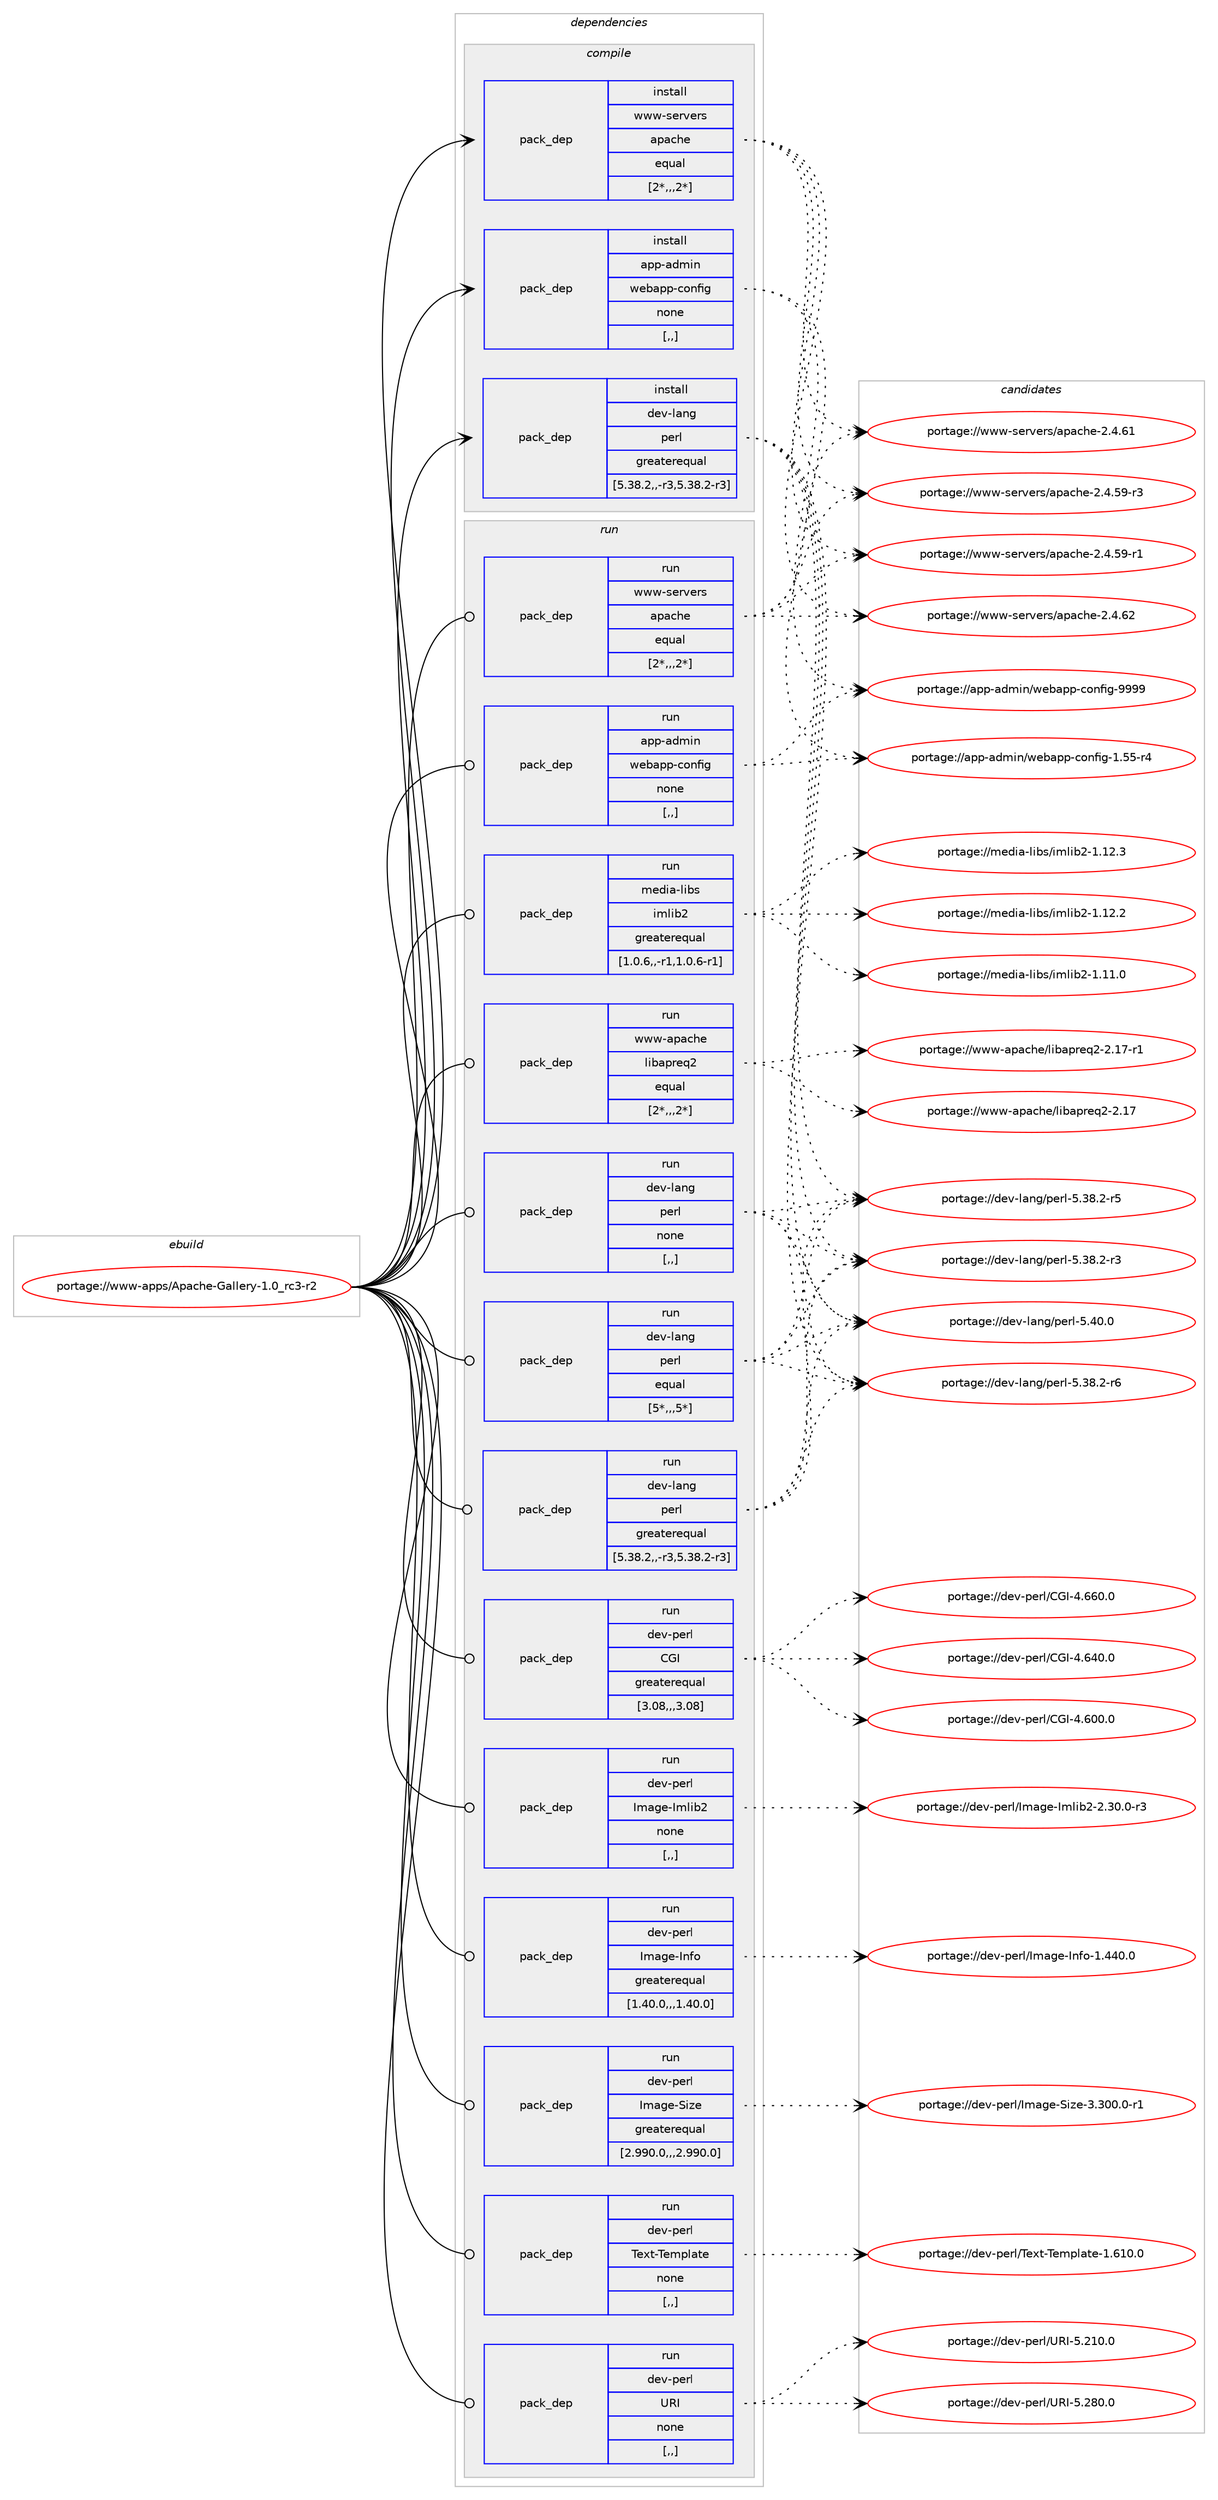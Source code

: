 digraph prolog {

# *************
# Graph options
# *************

newrank=true;
concentrate=true;
compound=true;
graph [rankdir=LR,fontname=Helvetica,fontsize=10,ranksep=1.5];#, ranksep=2.5, nodesep=0.2];
edge  [arrowhead=vee];
node  [fontname=Helvetica,fontsize=10];

# **********
# The ebuild
# **********

subgraph cluster_leftcol {
color=gray;
label=<<i>ebuild</i>>;
id [label="portage://www-apps/Apache-Gallery-1.0_rc3-r2", color=red, width=4, href="../www-apps/Apache-Gallery-1.0_rc3-r2.svg"];
}

# ****************
# The dependencies
# ****************

subgraph cluster_midcol {
color=gray;
label=<<i>dependencies</i>>;
subgraph cluster_compile {
fillcolor="#eeeeee";
style=filled;
label=<<i>compile</i>>;
subgraph pack323913 {
dependency445994 [label=<<TABLE BORDER="0" CELLBORDER="1" CELLSPACING="0" CELLPADDING="4" WIDTH="220"><TR><TD ROWSPAN="6" CELLPADDING="30">pack_dep</TD></TR><TR><TD WIDTH="110">install</TD></TR><TR><TD>app-admin</TD></TR><TR><TD>webapp-config</TD></TR><TR><TD>none</TD></TR><TR><TD>[,,]</TD></TR></TABLE>>, shape=none, color=blue];
}
id:e -> dependency445994:w [weight=20,style="solid",arrowhead="vee"];
subgraph pack323914 {
dependency445995 [label=<<TABLE BORDER="0" CELLBORDER="1" CELLSPACING="0" CELLPADDING="4" WIDTH="220"><TR><TD ROWSPAN="6" CELLPADDING="30">pack_dep</TD></TR><TR><TD WIDTH="110">install</TD></TR><TR><TD>dev-lang</TD></TR><TR><TD>perl</TD></TR><TR><TD>greaterequal</TD></TR><TR><TD>[5.38.2,,-r3,5.38.2-r3]</TD></TR></TABLE>>, shape=none, color=blue];
}
id:e -> dependency445995:w [weight=20,style="solid",arrowhead="vee"];
subgraph pack323915 {
dependency445996 [label=<<TABLE BORDER="0" CELLBORDER="1" CELLSPACING="0" CELLPADDING="4" WIDTH="220"><TR><TD ROWSPAN="6" CELLPADDING="30">pack_dep</TD></TR><TR><TD WIDTH="110">install</TD></TR><TR><TD>www-servers</TD></TR><TR><TD>apache</TD></TR><TR><TD>equal</TD></TR><TR><TD>[2*,,,2*]</TD></TR></TABLE>>, shape=none, color=blue];
}
id:e -> dependency445996:w [weight=20,style="solid",arrowhead="vee"];
}
subgraph cluster_compileandrun {
fillcolor="#eeeeee";
style=filled;
label=<<i>compile and run</i>>;
}
subgraph cluster_run {
fillcolor="#eeeeee";
style=filled;
label=<<i>run</i>>;
subgraph pack323916 {
dependency445997 [label=<<TABLE BORDER="0" CELLBORDER="1" CELLSPACING="0" CELLPADDING="4" WIDTH="220"><TR><TD ROWSPAN="6" CELLPADDING="30">pack_dep</TD></TR><TR><TD WIDTH="110">run</TD></TR><TR><TD>app-admin</TD></TR><TR><TD>webapp-config</TD></TR><TR><TD>none</TD></TR><TR><TD>[,,]</TD></TR></TABLE>>, shape=none, color=blue];
}
id:e -> dependency445997:w [weight=20,style="solid",arrowhead="odot"];
subgraph pack323917 {
dependency445998 [label=<<TABLE BORDER="0" CELLBORDER="1" CELLSPACING="0" CELLPADDING="4" WIDTH="220"><TR><TD ROWSPAN="6" CELLPADDING="30">pack_dep</TD></TR><TR><TD WIDTH="110">run</TD></TR><TR><TD>dev-lang</TD></TR><TR><TD>perl</TD></TR><TR><TD>equal</TD></TR><TR><TD>[5*,,,5*]</TD></TR></TABLE>>, shape=none, color=blue];
}
id:e -> dependency445998:w [weight=20,style="solid",arrowhead="odot"];
subgraph pack323918 {
dependency445999 [label=<<TABLE BORDER="0" CELLBORDER="1" CELLSPACING="0" CELLPADDING="4" WIDTH="220"><TR><TD ROWSPAN="6" CELLPADDING="30">pack_dep</TD></TR><TR><TD WIDTH="110">run</TD></TR><TR><TD>dev-lang</TD></TR><TR><TD>perl</TD></TR><TR><TD>greaterequal</TD></TR><TR><TD>[5.38.2,,-r3,5.38.2-r3]</TD></TR></TABLE>>, shape=none, color=blue];
}
id:e -> dependency445999:w [weight=20,style="solid",arrowhead="odot"];
subgraph pack323919 {
dependency446000 [label=<<TABLE BORDER="0" CELLBORDER="1" CELLSPACING="0" CELLPADDING="4" WIDTH="220"><TR><TD ROWSPAN="6" CELLPADDING="30">pack_dep</TD></TR><TR><TD WIDTH="110">run</TD></TR><TR><TD>dev-lang</TD></TR><TR><TD>perl</TD></TR><TR><TD>none</TD></TR><TR><TD>[,,]</TD></TR></TABLE>>, shape=none, color=blue];
}
id:e -> dependency446000:w [weight=20,style="solid",arrowhead="odot"];
subgraph pack323920 {
dependency446001 [label=<<TABLE BORDER="0" CELLBORDER="1" CELLSPACING="0" CELLPADDING="4" WIDTH="220"><TR><TD ROWSPAN="6" CELLPADDING="30">pack_dep</TD></TR><TR><TD WIDTH="110">run</TD></TR><TR><TD>dev-perl</TD></TR><TR><TD>CGI</TD></TR><TR><TD>greaterequal</TD></TR><TR><TD>[3.08,,,3.08]</TD></TR></TABLE>>, shape=none, color=blue];
}
id:e -> dependency446001:w [weight=20,style="solid",arrowhead="odot"];
subgraph pack323921 {
dependency446002 [label=<<TABLE BORDER="0" CELLBORDER="1" CELLSPACING="0" CELLPADDING="4" WIDTH="220"><TR><TD ROWSPAN="6" CELLPADDING="30">pack_dep</TD></TR><TR><TD WIDTH="110">run</TD></TR><TR><TD>dev-perl</TD></TR><TR><TD>Image-Imlib2</TD></TR><TR><TD>none</TD></TR><TR><TD>[,,]</TD></TR></TABLE>>, shape=none, color=blue];
}
id:e -> dependency446002:w [weight=20,style="solid",arrowhead="odot"];
subgraph pack323922 {
dependency446003 [label=<<TABLE BORDER="0" CELLBORDER="1" CELLSPACING="0" CELLPADDING="4" WIDTH="220"><TR><TD ROWSPAN="6" CELLPADDING="30">pack_dep</TD></TR><TR><TD WIDTH="110">run</TD></TR><TR><TD>dev-perl</TD></TR><TR><TD>Image-Info</TD></TR><TR><TD>greaterequal</TD></TR><TR><TD>[1.40.0,,,1.40.0]</TD></TR></TABLE>>, shape=none, color=blue];
}
id:e -> dependency446003:w [weight=20,style="solid",arrowhead="odot"];
subgraph pack323923 {
dependency446004 [label=<<TABLE BORDER="0" CELLBORDER="1" CELLSPACING="0" CELLPADDING="4" WIDTH="220"><TR><TD ROWSPAN="6" CELLPADDING="30">pack_dep</TD></TR><TR><TD WIDTH="110">run</TD></TR><TR><TD>dev-perl</TD></TR><TR><TD>Image-Size</TD></TR><TR><TD>greaterequal</TD></TR><TR><TD>[2.990.0,,,2.990.0]</TD></TR></TABLE>>, shape=none, color=blue];
}
id:e -> dependency446004:w [weight=20,style="solid",arrowhead="odot"];
subgraph pack323924 {
dependency446005 [label=<<TABLE BORDER="0" CELLBORDER="1" CELLSPACING="0" CELLPADDING="4" WIDTH="220"><TR><TD ROWSPAN="6" CELLPADDING="30">pack_dep</TD></TR><TR><TD WIDTH="110">run</TD></TR><TR><TD>dev-perl</TD></TR><TR><TD>Text-Template</TD></TR><TR><TD>none</TD></TR><TR><TD>[,,]</TD></TR></TABLE>>, shape=none, color=blue];
}
id:e -> dependency446005:w [weight=20,style="solid",arrowhead="odot"];
subgraph pack323925 {
dependency446006 [label=<<TABLE BORDER="0" CELLBORDER="1" CELLSPACING="0" CELLPADDING="4" WIDTH="220"><TR><TD ROWSPAN="6" CELLPADDING="30">pack_dep</TD></TR><TR><TD WIDTH="110">run</TD></TR><TR><TD>dev-perl</TD></TR><TR><TD>URI</TD></TR><TR><TD>none</TD></TR><TR><TD>[,,]</TD></TR></TABLE>>, shape=none, color=blue];
}
id:e -> dependency446006:w [weight=20,style="solid",arrowhead="odot"];
subgraph pack323926 {
dependency446007 [label=<<TABLE BORDER="0" CELLBORDER="1" CELLSPACING="0" CELLPADDING="4" WIDTH="220"><TR><TD ROWSPAN="6" CELLPADDING="30">pack_dep</TD></TR><TR><TD WIDTH="110">run</TD></TR><TR><TD>media-libs</TD></TR><TR><TD>imlib2</TD></TR><TR><TD>greaterequal</TD></TR><TR><TD>[1.0.6,,-r1,1.0.6-r1]</TD></TR></TABLE>>, shape=none, color=blue];
}
id:e -> dependency446007:w [weight=20,style="solid",arrowhead="odot"];
subgraph pack323927 {
dependency446008 [label=<<TABLE BORDER="0" CELLBORDER="1" CELLSPACING="0" CELLPADDING="4" WIDTH="220"><TR><TD ROWSPAN="6" CELLPADDING="30">pack_dep</TD></TR><TR><TD WIDTH="110">run</TD></TR><TR><TD>www-apache</TD></TR><TR><TD>libapreq2</TD></TR><TR><TD>equal</TD></TR><TR><TD>[2*,,,2*]</TD></TR></TABLE>>, shape=none, color=blue];
}
id:e -> dependency446008:w [weight=20,style="solid",arrowhead="odot"];
subgraph pack323928 {
dependency446009 [label=<<TABLE BORDER="0" CELLBORDER="1" CELLSPACING="0" CELLPADDING="4" WIDTH="220"><TR><TD ROWSPAN="6" CELLPADDING="30">pack_dep</TD></TR><TR><TD WIDTH="110">run</TD></TR><TR><TD>www-servers</TD></TR><TR><TD>apache</TD></TR><TR><TD>equal</TD></TR><TR><TD>[2*,,,2*]</TD></TR></TABLE>>, shape=none, color=blue];
}
id:e -> dependency446009:w [weight=20,style="solid",arrowhead="odot"];
}
}

# **************
# The candidates
# **************

subgraph cluster_choices {
rank=same;
color=gray;
label=<<i>candidates</i>>;

subgraph choice323913 {
color=black;
nodesep=1;
choice97112112459710010910511047119101989711211245991111101021051034557575757 [label="portage://app-admin/webapp-config-9999", color=red, width=4,href="../app-admin/webapp-config-9999.svg"];
choice971121124597100109105110471191019897112112459911111010210510345494653534511452 [label="portage://app-admin/webapp-config-1.55-r4", color=red, width=4,href="../app-admin/webapp-config-1.55-r4.svg"];
dependency445994:e -> choice97112112459710010910511047119101989711211245991111101021051034557575757:w [style=dotted,weight="100"];
dependency445994:e -> choice971121124597100109105110471191019897112112459911111010210510345494653534511452:w [style=dotted,weight="100"];
}
subgraph choice323914 {
color=black;
nodesep=1;
choice10010111845108971101034711210111410845534652484648 [label="portage://dev-lang/perl-5.40.0", color=red, width=4,href="../dev-lang/perl-5.40.0.svg"];
choice100101118451089711010347112101114108455346515646504511454 [label="portage://dev-lang/perl-5.38.2-r6", color=red, width=4,href="../dev-lang/perl-5.38.2-r6.svg"];
choice100101118451089711010347112101114108455346515646504511453 [label="portage://dev-lang/perl-5.38.2-r5", color=red, width=4,href="../dev-lang/perl-5.38.2-r5.svg"];
choice100101118451089711010347112101114108455346515646504511451 [label="portage://dev-lang/perl-5.38.2-r3", color=red, width=4,href="../dev-lang/perl-5.38.2-r3.svg"];
dependency445995:e -> choice10010111845108971101034711210111410845534652484648:w [style=dotted,weight="100"];
dependency445995:e -> choice100101118451089711010347112101114108455346515646504511454:w [style=dotted,weight="100"];
dependency445995:e -> choice100101118451089711010347112101114108455346515646504511453:w [style=dotted,weight="100"];
dependency445995:e -> choice100101118451089711010347112101114108455346515646504511451:w [style=dotted,weight="100"];
}
subgraph choice323915 {
color=black;
nodesep=1;
choice119119119451151011141181011141154797112979910410145504652465450 [label="portage://www-servers/apache-2.4.62", color=red, width=4,href="../www-servers/apache-2.4.62.svg"];
choice119119119451151011141181011141154797112979910410145504652465449 [label="portage://www-servers/apache-2.4.61", color=red, width=4,href="../www-servers/apache-2.4.61.svg"];
choice1191191194511510111411810111411547971129799104101455046524653574511451 [label="portage://www-servers/apache-2.4.59-r3", color=red, width=4,href="../www-servers/apache-2.4.59-r3.svg"];
choice1191191194511510111411810111411547971129799104101455046524653574511449 [label="portage://www-servers/apache-2.4.59-r1", color=red, width=4,href="../www-servers/apache-2.4.59-r1.svg"];
dependency445996:e -> choice119119119451151011141181011141154797112979910410145504652465450:w [style=dotted,weight="100"];
dependency445996:e -> choice119119119451151011141181011141154797112979910410145504652465449:w [style=dotted,weight="100"];
dependency445996:e -> choice1191191194511510111411810111411547971129799104101455046524653574511451:w [style=dotted,weight="100"];
dependency445996:e -> choice1191191194511510111411810111411547971129799104101455046524653574511449:w [style=dotted,weight="100"];
}
subgraph choice323916 {
color=black;
nodesep=1;
choice97112112459710010910511047119101989711211245991111101021051034557575757 [label="portage://app-admin/webapp-config-9999", color=red, width=4,href="../app-admin/webapp-config-9999.svg"];
choice971121124597100109105110471191019897112112459911111010210510345494653534511452 [label="portage://app-admin/webapp-config-1.55-r4", color=red, width=4,href="../app-admin/webapp-config-1.55-r4.svg"];
dependency445997:e -> choice97112112459710010910511047119101989711211245991111101021051034557575757:w [style=dotted,weight="100"];
dependency445997:e -> choice971121124597100109105110471191019897112112459911111010210510345494653534511452:w [style=dotted,weight="100"];
}
subgraph choice323917 {
color=black;
nodesep=1;
choice10010111845108971101034711210111410845534652484648 [label="portage://dev-lang/perl-5.40.0", color=red, width=4,href="../dev-lang/perl-5.40.0.svg"];
choice100101118451089711010347112101114108455346515646504511454 [label="portage://dev-lang/perl-5.38.2-r6", color=red, width=4,href="../dev-lang/perl-5.38.2-r6.svg"];
choice100101118451089711010347112101114108455346515646504511453 [label="portage://dev-lang/perl-5.38.2-r5", color=red, width=4,href="../dev-lang/perl-5.38.2-r5.svg"];
choice100101118451089711010347112101114108455346515646504511451 [label="portage://dev-lang/perl-5.38.2-r3", color=red, width=4,href="../dev-lang/perl-5.38.2-r3.svg"];
dependency445998:e -> choice10010111845108971101034711210111410845534652484648:w [style=dotted,weight="100"];
dependency445998:e -> choice100101118451089711010347112101114108455346515646504511454:w [style=dotted,weight="100"];
dependency445998:e -> choice100101118451089711010347112101114108455346515646504511453:w [style=dotted,weight="100"];
dependency445998:e -> choice100101118451089711010347112101114108455346515646504511451:w [style=dotted,weight="100"];
}
subgraph choice323918 {
color=black;
nodesep=1;
choice10010111845108971101034711210111410845534652484648 [label="portage://dev-lang/perl-5.40.0", color=red, width=4,href="../dev-lang/perl-5.40.0.svg"];
choice100101118451089711010347112101114108455346515646504511454 [label="portage://dev-lang/perl-5.38.2-r6", color=red, width=4,href="../dev-lang/perl-5.38.2-r6.svg"];
choice100101118451089711010347112101114108455346515646504511453 [label="portage://dev-lang/perl-5.38.2-r5", color=red, width=4,href="../dev-lang/perl-5.38.2-r5.svg"];
choice100101118451089711010347112101114108455346515646504511451 [label="portage://dev-lang/perl-5.38.2-r3", color=red, width=4,href="../dev-lang/perl-5.38.2-r3.svg"];
dependency445999:e -> choice10010111845108971101034711210111410845534652484648:w [style=dotted,weight="100"];
dependency445999:e -> choice100101118451089711010347112101114108455346515646504511454:w [style=dotted,weight="100"];
dependency445999:e -> choice100101118451089711010347112101114108455346515646504511453:w [style=dotted,weight="100"];
dependency445999:e -> choice100101118451089711010347112101114108455346515646504511451:w [style=dotted,weight="100"];
}
subgraph choice323919 {
color=black;
nodesep=1;
choice10010111845108971101034711210111410845534652484648 [label="portage://dev-lang/perl-5.40.0", color=red, width=4,href="../dev-lang/perl-5.40.0.svg"];
choice100101118451089711010347112101114108455346515646504511454 [label="portage://dev-lang/perl-5.38.2-r6", color=red, width=4,href="../dev-lang/perl-5.38.2-r6.svg"];
choice100101118451089711010347112101114108455346515646504511453 [label="portage://dev-lang/perl-5.38.2-r5", color=red, width=4,href="../dev-lang/perl-5.38.2-r5.svg"];
choice100101118451089711010347112101114108455346515646504511451 [label="portage://dev-lang/perl-5.38.2-r3", color=red, width=4,href="../dev-lang/perl-5.38.2-r3.svg"];
dependency446000:e -> choice10010111845108971101034711210111410845534652484648:w [style=dotted,weight="100"];
dependency446000:e -> choice100101118451089711010347112101114108455346515646504511454:w [style=dotted,weight="100"];
dependency446000:e -> choice100101118451089711010347112101114108455346515646504511453:w [style=dotted,weight="100"];
dependency446000:e -> choice100101118451089711010347112101114108455346515646504511451:w [style=dotted,weight="100"];
}
subgraph choice323920 {
color=black;
nodesep=1;
choice10010111845112101114108476771734552465454484648 [label="portage://dev-perl/CGI-4.660.0", color=red, width=4,href="../dev-perl/CGI-4.660.0.svg"];
choice10010111845112101114108476771734552465452484648 [label="portage://dev-perl/CGI-4.640.0", color=red, width=4,href="../dev-perl/CGI-4.640.0.svg"];
choice10010111845112101114108476771734552465448484648 [label="portage://dev-perl/CGI-4.600.0", color=red, width=4,href="../dev-perl/CGI-4.600.0.svg"];
dependency446001:e -> choice10010111845112101114108476771734552465454484648:w [style=dotted,weight="100"];
dependency446001:e -> choice10010111845112101114108476771734552465452484648:w [style=dotted,weight="100"];
dependency446001:e -> choice10010111845112101114108476771734552465448484648:w [style=dotted,weight="100"];
}
subgraph choice323921 {
color=black;
nodesep=1;
choice1001011184511210111410847731099710310145731091081059850455046514846484511451 [label="portage://dev-perl/Image-Imlib2-2.30.0-r3", color=red, width=4,href="../dev-perl/Image-Imlib2-2.30.0-r3.svg"];
dependency446002:e -> choice1001011184511210111410847731099710310145731091081059850455046514846484511451:w [style=dotted,weight="100"];
}
subgraph choice323922 {
color=black;
nodesep=1;
choice1001011184511210111410847731099710310145731101021114549465252484648 [label="portage://dev-perl/Image-Info-1.440.0", color=red, width=4,href="../dev-perl/Image-Info-1.440.0.svg"];
dependency446003:e -> choice1001011184511210111410847731099710310145731101021114549465252484648:w [style=dotted,weight="100"];
}
subgraph choice323923 {
color=black;
nodesep=1;
choice10010111845112101114108477310997103101458310512210145514651484846484511449 [label="portage://dev-perl/Image-Size-3.300.0-r1", color=red, width=4,href="../dev-perl/Image-Size-3.300.0-r1.svg"];
dependency446004:e -> choice10010111845112101114108477310997103101458310512210145514651484846484511449:w [style=dotted,weight="100"];
}
subgraph choice323924 {
color=black;
nodesep=1;
choice1001011184511210111410847841011201164584101109112108971161014549465449484648 [label="portage://dev-perl/Text-Template-1.610.0", color=red, width=4,href="../dev-perl/Text-Template-1.610.0.svg"];
dependency446005:e -> choice1001011184511210111410847841011201164584101109112108971161014549465449484648:w [style=dotted,weight="100"];
}
subgraph choice323925 {
color=black;
nodesep=1;
choice10010111845112101114108478582734553465056484648 [label="portage://dev-perl/URI-5.280.0", color=red, width=4,href="../dev-perl/URI-5.280.0.svg"];
choice10010111845112101114108478582734553465049484648 [label="portage://dev-perl/URI-5.210.0", color=red, width=4,href="../dev-perl/URI-5.210.0.svg"];
dependency446006:e -> choice10010111845112101114108478582734553465056484648:w [style=dotted,weight="100"];
dependency446006:e -> choice10010111845112101114108478582734553465049484648:w [style=dotted,weight="100"];
}
subgraph choice323926 {
color=black;
nodesep=1;
choice10910110010597451081059811547105109108105985045494649504651 [label="portage://media-libs/imlib2-1.12.3", color=red, width=4,href="../media-libs/imlib2-1.12.3.svg"];
choice10910110010597451081059811547105109108105985045494649504650 [label="portage://media-libs/imlib2-1.12.2", color=red, width=4,href="../media-libs/imlib2-1.12.2.svg"];
choice10910110010597451081059811547105109108105985045494649494648 [label="portage://media-libs/imlib2-1.11.0", color=red, width=4,href="../media-libs/imlib2-1.11.0.svg"];
dependency446007:e -> choice10910110010597451081059811547105109108105985045494649504651:w [style=dotted,weight="100"];
dependency446007:e -> choice10910110010597451081059811547105109108105985045494649504650:w [style=dotted,weight="100"];
dependency446007:e -> choice10910110010597451081059811547105109108105985045494649494648:w [style=dotted,weight="100"];
}
subgraph choice323927 {
color=black;
nodesep=1;
choice119119119459711297991041014710810598971121141011135045504649554511449 [label="portage://www-apache/libapreq2-2.17-r1", color=red, width=4,href="../www-apache/libapreq2-2.17-r1.svg"];
choice11911911945971129799104101471081059897112114101113504550464955 [label="portage://www-apache/libapreq2-2.17", color=red, width=4,href="../www-apache/libapreq2-2.17.svg"];
dependency446008:e -> choice119119119459711297991041014710810598971121141011135045504649554511449:w [style=dotted,weight="100"];
dependency446008:e -> choice11911911945971129799104101471081059897112114101113504550464955:w [style=dotted,weight="100"];
}
subgraph choice323928 {
color=black;
nodesep=1;
choice119119119451151011141181011141154797112979910410145504652465450 [label="portage://www-servers/apache-2.4.62", color=red, width=4,href="../www-servers/apache-2.4.62.svg"];
choice119119119451151011141181011141154797112979910410145504652465449 [label="portage://www-servers/apache-2.4.61", color=red, width=4,href="../www-servers/apache-2.4.61.svg"];
choice1191191194511510111411810111411547971129799104101455046524653574511451 [label="portage://www-servers/apache-2.4.59-r3", color=red, width=4,href="../www-servers/apache-2.4.59-r3.svg"];
choice1191191194511510111411810111411547971129799104101455046524653574511449 [label="portage://www-servers/apache-2.4.59-r1", color=red, width=4,href="../www-servers/apache-2.4.59-r1.svg"];
dependency446009:e -> choice119119119451151011141181011141154797112979910410145504652465450:w [style=dotted,weight="100"];
dependency446009:e -> choice119119119451151011141181011141154797112979910410145504652465449:w [style=dotted,weight="100"];
dependency446009:e -> choice1191191194511510111411810111411547971129799104101455046524653574511451:w [style=dotted,weight="100"];
dependency446009:e -> choice1191191194511510111411810111411547971129799104101455046524653574511449:w [style=dotted,weight="100"];
}
}

}
